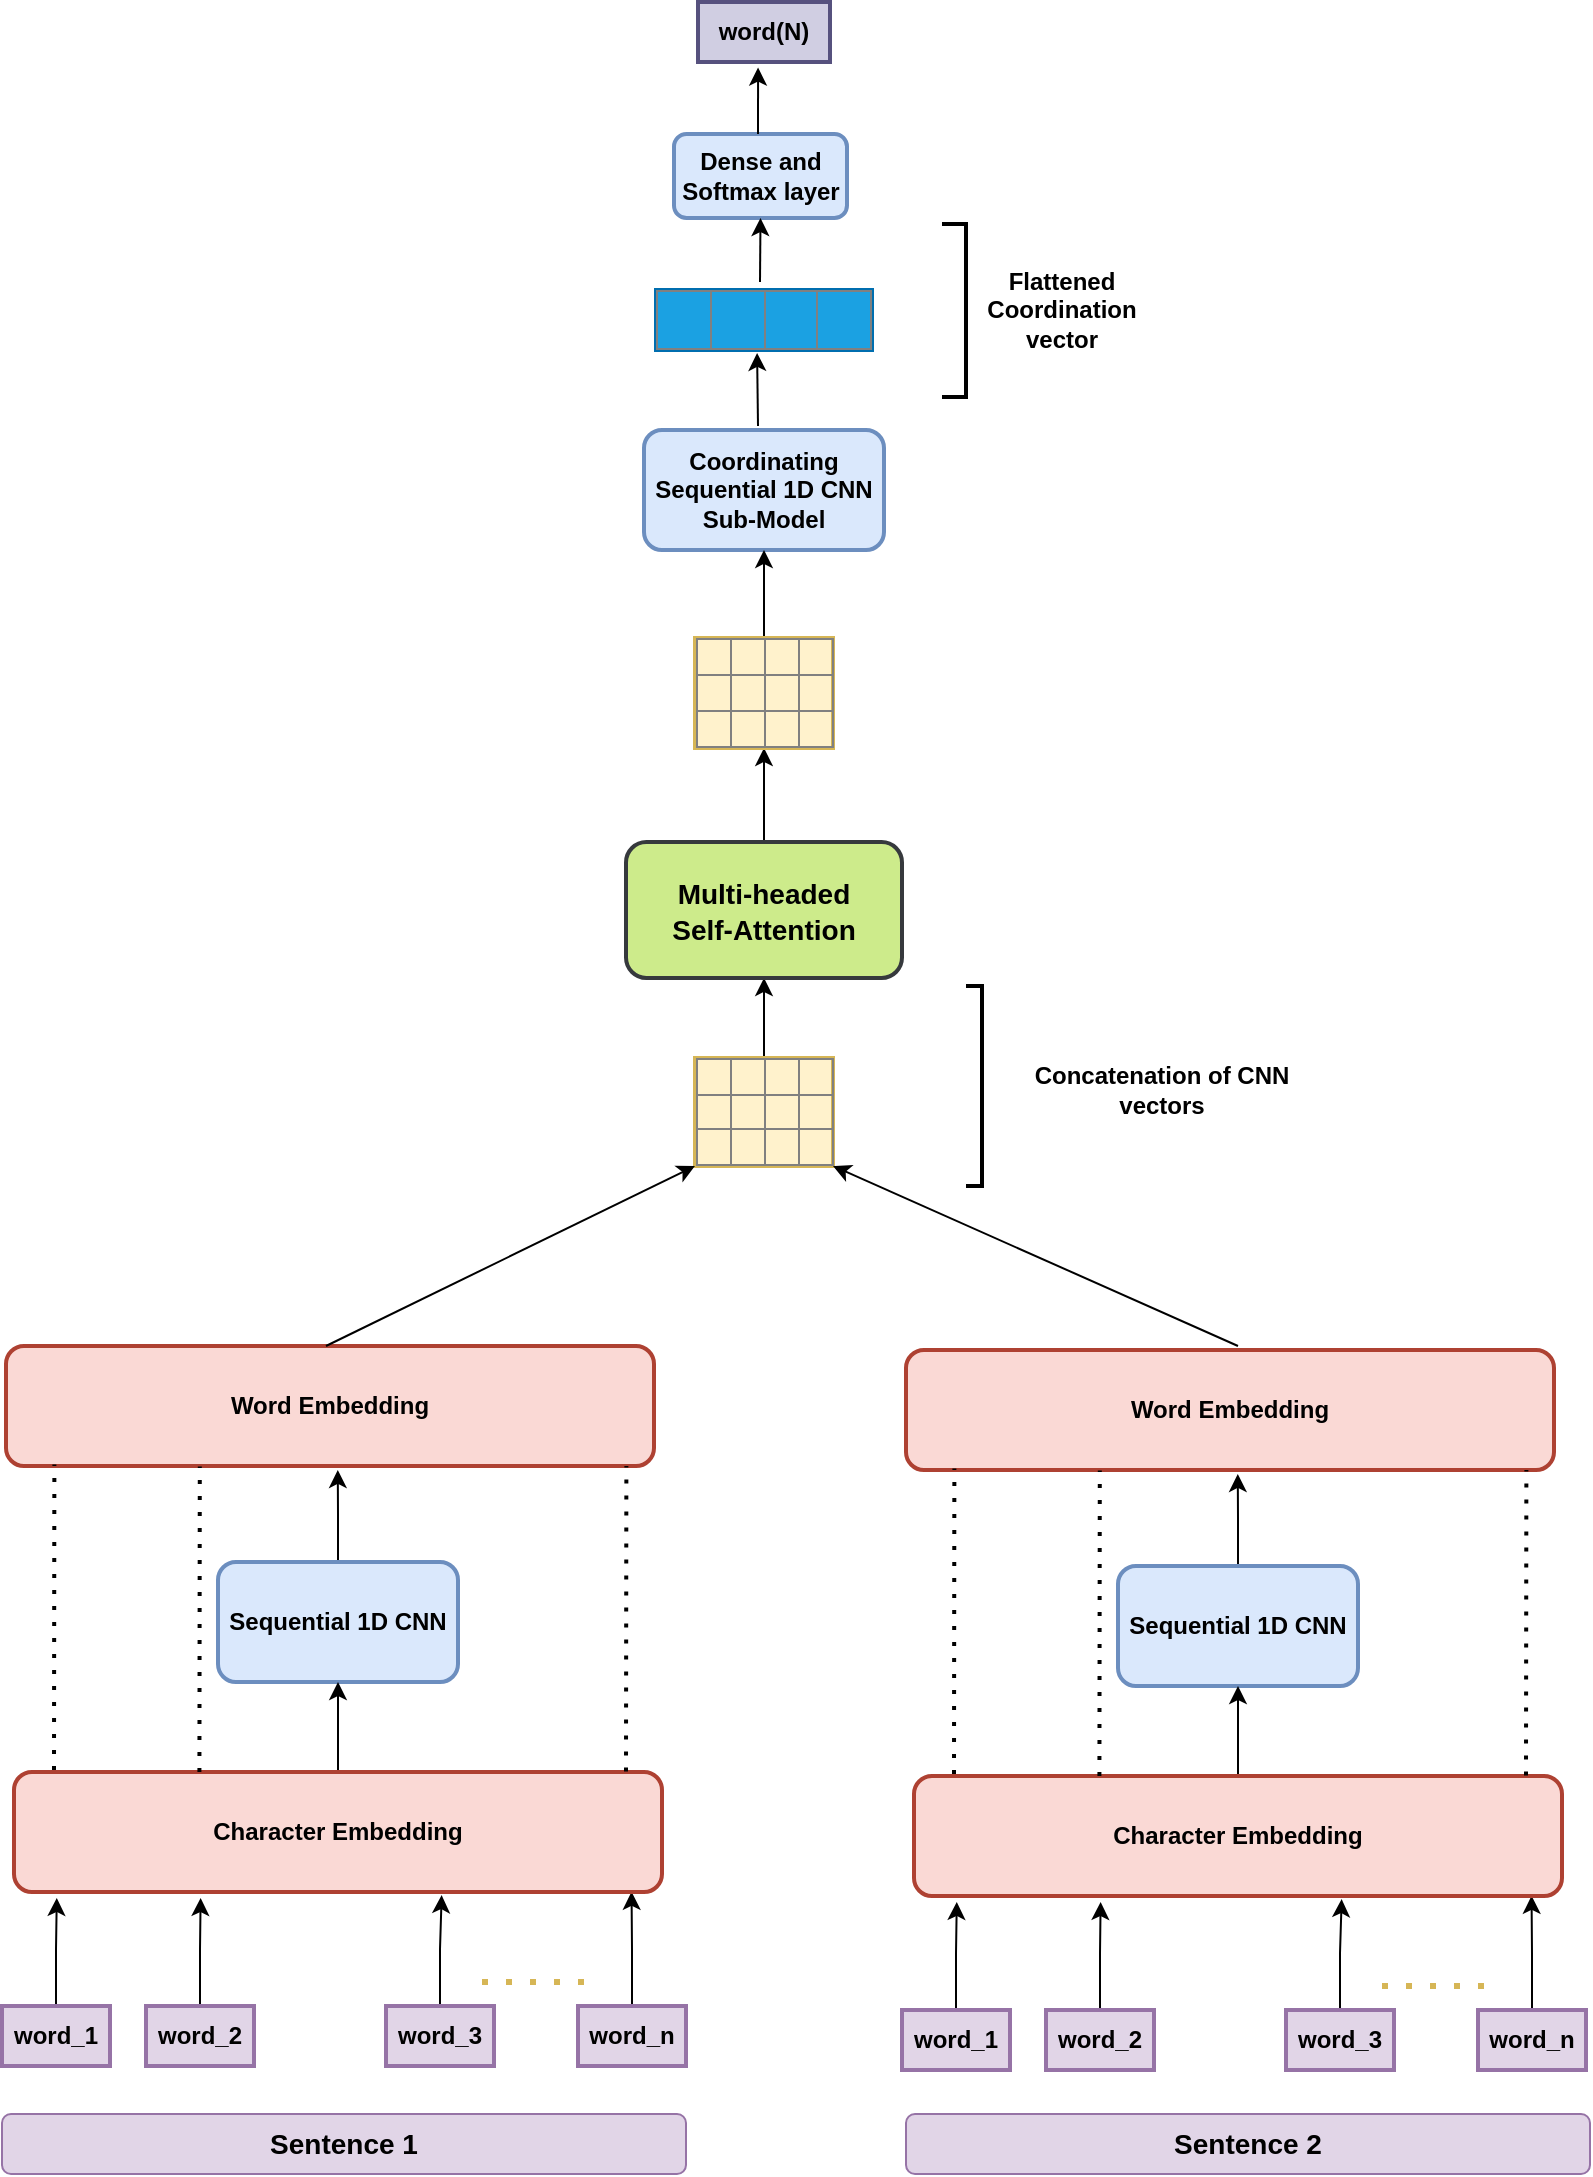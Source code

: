 <mxfile version="14.4.6" type="github">
  <diagram name="Page-1" id="74e2e168-ea6b-b213-b513-2b3c1d86103e">
    <mxGraphModel dx="1422" dy="1644" grid="1" gridSize="6" guides="1" tooltips="1" connect="1" arrows="1" fold="1" page="1" pageScale="1" pageWidth="1100" pageHeight="850" background="#ffffff" math="0" shadow="0">
      <root>
        <mxCell id="0" />
        <mxCell id="1" parent="0" />
        <mxCell id="CmSFOAhmEHpyUgrgbaQ9-9" style="edgeStyle=orthogonalEdgeStyle;rounded=0;orthogonalLoop=1;jettySize=auto;html=1;exitX=0.5;exitY=0;exitDx=0;exitDy=0;entryX=0.066;entryY=1.05;entryDx=0;entryDy=0;entryPerimeter=0;" edge="1" parent="1" source="LJahTC6diqRqFsttiNx0-31" target="CmSFOAhmEHpyUgrgbaQ9-3">
          <mxGeometry relative="1" as="geometry" />
        </mxCell>
        <mxCell id="LJahTC6diqRqFsttiNx0-31" value="&lt;b&gt;word_1&lt;/b&gt;" style="rounded=0;whiteSpace=wrap;html=1;strokeWidth=2;fillColor=#e1d5e7;strokeColor=#9673a6;" parent="1" vertex="1">
          <mxGeometry x="126" y="672" width="54" height="30" as="geometry" />
        </mxCell>
        <mxCell id="CmSFOAhmEHpyUgrgbaQ9-15" style="edgeStyle=orthogonalEdgeStyle;rounded=0;orthogonalLoop=1;jettySize=auto;html=1;exitX=0.5;exitY=0;exitDx=0;exitDy=0;entryX=0.288;entryY=1.05;entryDx=0;entryDy=0;entryPerimeter=0;" edge="1" parent="1" source="LJahTC6diqRqFsttiNx0-32" target="CmSFOAhmEHpyUgrgbaQ9-3">
          <mxGeometry relative="1" as="geometry" />
        </mxCell>
        <mxCell id="LJahTC6diqRqFsttiNx0-32" value="&lt;b&gt;word_2&lt;/b&gt;" style="rounded=0;whiteSpace=wrap;html=1;strokeWidth=2;fillColor=#e1d5e7;strokeColor=#9673a6;" parent="1" vertex="1">
          <mxGeometry x="198" y="672" width="54" height="30" as="geometry" />
        </mxCell>
        <mxCell id="CmSFOAhmEHpyUgrgbaQ9-11" style="edgeStyle=orthogonalEdgeStyle;rounded=0;orthogonalLoop=1;jettySize=auto;html=1;exitX=0.5;exitY=0;exitDx=0;exitDy=0;entryX=0.66;entryY=1.026;entryDx=0;entryDy=0;entryPerimeter=0;" edge="1" parent="1" source="LJahTC6diqRqFsttiNx0-33" target="CmSFOAhmEHpyUgrgbaQ9-3">
          <mxGeometry relative="1" as="geometry" />
        </mxCell>
        <mxCell id="LJahTC6diqRqFsttiNx0-33" value="&lt;b&gt;word_3&lt;/b&gt;" style="rounded=0;whiteSpace=wrap;html=1;strokeWidth=2;fillColor=#e1d5e7;strokeColor=#9673a6;" parent="1" vertex="1">
          <mxGeometry x="318" y="672" width="54" height="30" as="geometry" />
        </mxCell>
        <mxCell id="CmSFOAhmEHpyUgrgbaQ9-12" style="edgeStyle=orthogonalEdgeStyle;rounded=0;orthogonalLoop=1;jettySize=auto;html=1;exitX=0.5;exitY=0;exitDx=0;exitDy=0;entryX=0.953;entryY=0.998;entryDx=0;entryDy=0;entryPerimeter=0;" edge="1" parent="1" source="LJahTC6diqRqFsttiNx0-34" target="CmSFOAhmEHpyUgrgbaQ9-3">
          <mxGeometry relative="1" as="geometry" />
        </mxCell>
        <mxCell id="LJahTC6diqRqFsttiNx0-34" value="&lt;b&gt;word_n&lt;/b&gt;" style="rounded=0;whiteSpace=wrap;html=1;strokeWidth=2;fillColor=#e1d5e7;strokeColor=#9673a6;" parent="1" vertex="1">
          <mxGeometry x="414" y="672" width="54" height="30" as="geometry" />
        </mxCell>
        <mxCell id="LJahTC6diqRqFsttiNx0-38" value="" style="endArrow=none;dashed=1;html=1;dashPattern=1 3;strokeWidth=3;fillColor=#fff2cc;strokeColor=#d6b656;endSize=12;startSize=12;" parent="1" edge="1">
          <mxGeometry width="50" height="50" relative="1" as="geometry">
            <mxPoint x="366" y="660" as="sourcePoint" />
            <mxPoint x="426" y="660" as="targetPoint" />
          </mxGeometry>
        </mxCell>
        <mxCell id="CmSFOAhmEHpyUgrgbaQ9-8" style="edgeStyle=orthogonalEdgeStyle;rounded=0;orthogonalLoop=1;jettySize=auto;html=1;exitX=0.5;exitY=0;exitDx=0;exitDy=0;entryX=0.512;entryY=1.033;entryDx=0;entryDy=0;entryPerimeter=0;" edge="1" parent="1" source="LJahTC6diqRqFsttiNx0-42" target="CmSFOAhmEHpyUgrgbaQ9-4">
          <mxGeometry relative="1" as="geometry" />
        </mxCell>
        <mxCell id="LJahTC6diqRqFsttiNx0-42" value="&lt;b&gt;Sequential 1D CNN&lt;br&gt;&lt;/b&gt;" style="rounded=1;whiteSpace=wrap;html=1;strokeWidth=2;fillColor=#dae8fc;strokeColor=#6c8ebf;" parent="1" vertex="1">
          <mxGeometry x="234" y="450" width="120" height="60" as="geometry" />
        </mxCell>
        <mxCell id="CmSFOAhmEHpyUgrgbaQ9-38" style="edgeStyle=orthogonalEdgeStyle;rounded=0;orthogonalLoop=1;jettySize=auto;html=1;exitX=0.5;exitY=0;exitDx=0;exitDy=0;entryX=0.5;entryY=1;entryDx=0;entryDy=0;" edge="1" parent="1" source="LJahTC6diqRqFsttiNx0-48" target="LJahTC6diqRqFsttiNx0-95">
          <mxGeometry relative="1" as="geometry" />
        </mxCell>
        <mxCell id="LJahTC6diqRqFsttiNx0-48" value="&lt;table border=&quot;1&quot; width=&quot;100%&quot; style=&quot;width: 100% ; height: 100% ; border-collapse: collapse&quot;&gt;&lt;tbody&gt;&lt;tr&gt;&lt;td align=&quot;center&quot;&gt;&lt;/td&gt;&lt;td align=&quot;center&quot;&gt;&lt;br&gt;&lt;/td&gt;&lt;td align=&quot;center&quot;&gt;&lt;/td&gt;&lt;td&gt;&lt;br&gt;&lt;/td&gt;&lt;/tr&gt;&lt;tr&gt;&lt;td align=&quot;center&quot;&gt;&lt;br&gt;&lt;/td&gt;&lt;td align=&quot;center&quot;&gt;&lt;/td&gt;&lt;td align=&quot;center&quot;&gt;&lt;/td&gt;&lt;td&gt;&lt;br&gt;&lt;/td&gt;&lt;/tr&gt;&lt;tr&gt;&lt;td align=&quot;center&quot;&gt;&lt;/td&gt;&lt;td align=&quot;center&quot;&gt;&lt;/td&gt;&lt;td align=&quot;center&quot;&gt;&lt;br&gt;&lt;/td&gt;&lt;td&gt;&lt;br&gt;&lt;/td&gt;&lt;/tr&gt;&lt;/tbody&gt;&lt;/table&gt;" style="text;html=1;strokeColor=#d6b656;fillColor=#fff2cc;overflow=fill;strokeWidth=2;verticalAlign=bottom;" parent="1" vertex="1">
          <mxGeometry x="472.5" y="198" width="69" height="54" as="geometry" />
        </mxCell>
        <mxCell id="LJahTC6diqRqFsttiNx0-55" value="&lt;b&gt;Coordinating&lt;br&gt;Sequential 1D CNN&lt;br&gt;Sub-Model&lt;/b&gt;" style="rounded=1;whiteSpace=wrap;html=1;strokeWidth=2;fillColor=#dae8fc;strokeColor=#6c8ebf;" parent="1" vertex="1">
          <mxGeometry x="447" y="-116" width="120" height="60" as="geometry" />
        </mxCell>
        <mxCell id="LJahTC6diqRqFsttiNx0-88" value="&lt;table border=&quot;1&quot; width=&quot;100%&quot; style=&quot;width: 100% ; height: 100% ; border-collapse: collapse&quot;&gt;&lt;tbody&gt;&lt;tr&gt;&lt;td align=&quot;center&quot;&gt;&lt;br&gt;&lt;/td&gt;&lt;td align=&quot;center&quot;&gt;&lt;br&gt;&lt;/td&gt;&lt;td align=&quot;center&quot;&gt;&lt;/td&gt;&lt;td&gt;&lt;br&gt;&lt;/td&gt;&lt;/tr&gt;&lt;/tbody&gt;&lt;/table&gt;" style="text;html=1;overflow=fill;fillColor=#1ba1e2;strokeWidth=2;strokeColor=#006EAF;fontColor=#ffffff;" parent="1" vertex="1">
          <mxGeometry x="453" y="-186" width="108" height="30" as="geometry" />
        </mxCell>
        <mxCell id="LJahTC6diqRqFsttiNx0-89" value="" style="endArrow=classic;html=1;strokeWidth=1;entryX=0.468;entryY=1.048;entryDx=0;entryDy=0;entryPerimeter=0;" parent="1" target="LJahTC6diqRqFsttiNx0-88" edge="1">
          <mxGeometry width="50" height="50" relative="1" as="geometry">
            <mxPoint x="504" y="-118" as="sourcePoint" />
            <mxPoint x="554" y="-168" as="targetPoint" />
          </mxGeometry>
        </mxCell>
        <mxCell id="LJahTC6diqRqFsttiNx0-90" value="&lt;b&gt;Dense and&lt;br&gt;Softmax layer&lt;/b&gt;" style="rounded=1;whiteSpace=wrap;html=1;strokeWidth=2;fillColor=#dae8fc;strokeColor=#6c8ebf;" parent="1" vertex="1">
          <mxGeometry x="462" y="-264" width="86.5" height="42" as="geometry" />
        </mxCell>
        <mxCell id="LJahTC6diqRqFsttiNx0-91" value="" style="endArrow=classic;html=1;strokeWidth=1;entryX=0.5;entryY=1;entryDx=0;entryDy=0;" parent="1" target="LJahTC6diqRqFsttiNx0-90" edge="1">
          <mxGeometry width="50" height="50" relative="1" as="geometry">
            <mxPoint x="505" y="-190" as="sourcePoint" />
            <mxPoint x="554" y="-240" as="targetPoint" />
          </mxGeometry>
        </mxCell>
        <mxCell id="LJahTC6diqRqFsttiNx0-92" value="&lt;b&gt;word(N)&lt;/b&gt;" style="rounded=0;whiteSpace=wrap;html=1;strokeWidth=2;fillColor=#d0cee2;strokeColor=#56517e;" parent="1" vertex="1">
          <mxGeometry x="474" y="-330" width="66" height="30" as="geometry" />
        </mxCell>
        <mxCell id="LJahTC6diqRqFsttiNx0-93" value="" style="endArrow=classic;html=1;strokeWidth=1;entryX=0.455;entryY=1.093;entryDx=0;entryDy=0;entryPerimeter=0;" parent="1" target="LJahTC6diqRqFsttiNx0-92" edge="1">
          <mxGeometry width="50" height="50" relative="1" as="geometry">
            <mxPoint x="504" y="-264" as="sourcePoint" />
            <mxPoint x="554" y="-314" as="targetPoint" />
          </mxGeometry>
        </mxCell>
        <mxCell id="CmSFOAhmEHpyUgrgbaQ9-40" style="edgeStyle=orthogonalEdgeStyle;rounded=0;orthogonalLoop=1;jettySize=auto;html=1;exitX=0.5;exitY=0;exitDx=0;exitDy=0;entryX=0.5;entryY=1;entryDx=0;entryDy=0;" edge="1" parent="1" source="LJahTC6diqRqFsttiNx0-95" target="CmSFOAhmEHpyUgrgbaQ9-39">
          <mxGeometry relative="1" as="geometry" />
        </mxCell>
        <mxCell id="LJahTC6diqRqFsttiNx0-95" value="&lt;b&gt;&lt;font style=&quot;font-size: 14px&quot;&gt;Multi-headed &lt;br&gt;Self-Attention&lt;/font&gt;&lt;/b&gt;" style="rounded=1;whiteSpace=wrap;html=1;strokeWidth=2;fillColor=#cdeb8b;strokeColor=#36393d;fontSize=15;" parent="1" vertex="1">
          <mxGeometry x="438" y="90" width="138" height="68" as="geometry" />
        </mxCell>
        <mxCell id="LJahTC6diqRqFsttiNx0-109" value="" style="strokeWidth=2;html=1;shape=mxgraph.flowchart.annotation_1;align=left;pointerEvents=1;fillColor=#ffffff;gradientColor=#ffffff;rotation=-180;" parent="1" vertex="1">
          <mxGeometry x="596" y="-219" width="12" height="86.5" as="geometry" />
        </mxCell>
        <mxCell id="LJahTC6diqRqFsttiNx0-116" value="&lt;b&gt;Flattened Coordination vector&lt;/b&gt;" style="text;html=1;strokeColor=none;fillColor=none;align=center;verticalAlign=middle;whiteSpace=wrap;rounded=0;" parent="1" vertex="1">
          <mxGeometry x="636" y="-186" width="40" height="20" as="geometry" />
        </mxCell>
        <mxCell id="CmSFOAhmEHpyUgrgbaQ9-6" style="edgeStyle=orthogonalEdgeStyle;rounded=0;orthogonalLoop=1;jettySize=auto;html=1;exitX=0.5;exitY=0;exitDx=0;exitDy=0;" edge="1" parent="1" source="CmSFOAhmEHpyUgrgbaQ9-3" target="LJahTC6diqRqFsttiNx0-42">
          <mxGeometry relative="1" as="geometry" />
        </mxCell>
        <mxCell id="CmSFOAhmEHpyUgrgbaQ9-3" value="&lt;b&gt;Character Embedding&lt;br&gt;&lt;/b&gt;" style="rounded=1;whiteSpace=wrap;html=1;strokeWidth=2;fillColor=#fad9d5;strokeColor=#ae4132;" vertex="1" parent="1">
          <mxGeometry x="132" y="555" width="324" height="60" as="geometry" />
        </mxCell>
        <mxCell id="CmSFOAhmEHpyUgrgbaQ9-4" value="&lt;b&gt;Word Embedding&lt;br&gt;&lt;/b&gt;" style="rounded=1;whiteSpace=wrap;html=1;strokeWidth=2;fillColor=#fad9d5;strokeColor=#ae4132;" vertex="1" parent="1">
          <mxGeometry x="128" y="342" width="324" height="60" as="geometry" />
        </mxCell>
        <mxCell id="CmSFOAhmEHpyUgrgbaQ9-13" value="" style="endArrow=none;dashed=1;html=1;dashPattern=1 3;strokeWidth=2;entryX=0.087;entryY=1.005;entryDx=0;entryDy=0;entryPerimeter=0;" edge="1" parent="1">
          <mxGeometry width="50" height="50" relative="1" as="geometry">
            <mxPoint x="152" y="554" as="sourcePoint" />
            <mxPoint x="152.188" y="401.3" as="targetPoint" />
          </mxGeometry>
        </mxCell>
        <mxCell id="CmSFOAhmEHpyUgrgbaQ9-14" value="" style="endArrow=none;dashed=1;html=1;dashPattern=1 3;strokeWidth=2;entryX=0.087;entryY=1.005;entryDx=0;entryDy=0;entryPerimeter=0;" edge="1" parent="1">
          <mxGeometry width="50" height="50" relative="1" as="geometry">
            <mxPoint x="224.71" y="555" as="sourcePoint" />
            <mxPoint x="224.898" y="402.3" as="targetPoint" />
          </mxGeometry>
        </mxCell>
        <mxCell id="CmSFOAhmEHpyUgrgbaQ9-16" value="" style="endArrow=none;dashed=1;html=1;dashPattern=1 3;strokeWidth=2;entryX=0.087;entryY=1.005;entryDx=0;entryDy=0;entryPerimeter=0;" edge="1" parent="1">
          <mxGeometry width="50" height="50" relative="1" as="geometry">
            <mxPoint x="438" y="554.7" as="sourcePoint" />
            <mxPoint x="438.188" y="402.0" as="targetPoint" />
          </mxGeometry>
        </mxCell>
        <mxCell id="CmSFOAhmEHpyUgrgbaQ9-17" style="edgeStyle=orthogonalEdgeStyle;rounded=0;orthogonalLoop=1;jettySize=auto;html=1;exitX=0.5;exitY=0;exitDx=0;exitDy=0;entryX=0.066;entryY=1.05;entryDx=0;entryDy=0;entryPerimeter=0;" edge="1" source="CmSFOAhmEHpyUgrgbaQ9-18" target="CmSFOAhmEHpyUgrgbaQ9-29" parent="1">
          <mxGeometry relative="1" as="geometry" />
        </mxCell>
        <mxCell id="CmSFOAhmEHpyUgrgbaQ9-18" value="&lt;b&gt;word_1&lt;/b&gt;" style="rounded=0;whiteSpace=wrap;html=1;strokeWidth=2;fillColor=#e1d5e7;strokeColor=#9673a6;" vertex="1" parent="1">
          <mxGeometry x="576" y="674" width="54" height="30" as="geometry" />
        </mxCell>
        <mxCell id="CmSFOAhmEHpyUgrgbaQ9-19" style="edgeStyle=orthogonalEdgeStyle;rounded=0;orthogonalLoop=1;jettySize=auto;html=1;exitX=0.5;exitY=0;exitDx=0;exitDy=0;entryX=0.288;entryY=1.05;entryDx=0;entryDy=0;entryPerimeter=0;" edge="1" source="CmSFOAhmEHpyUgrgbaQ9-20" target="CmSFOAhmEHpyUgrgbaQ9-29" parent="1">
          <mxGeometry relative="1" as="geometry" />
        </mxCell>
        <mxCell id="CmSFOAhmEHpyUgrgbaQ9-20" value="&lt;b&gt;word_2&lt;/b&gt;" style="rounded=0;whiteSpace=wrap;html=1;strokeWidth=2;fillColor=#e1d5e7;strokeColor=#9673a6;" vertex="1" parent="1">
          <mxGeometry x="648" y="674" width="54" height="30" as="geometry" />
        </mxCell>
        <mxCell id="CmSFOAhmEHpyUgrgbaQ9-21" style="edgeStyle=orthogonalEdgeStyle;rounded=0;orthogonalLoop=1;jettySize=auto;html=1;exitX=0.5;exitY=0;exitDx=0;exitDy=0;entryX=0.66;entryY=1.026;entryDx=0;entryDy=0;entryPerimeter=0;" edge="1" source="CmSFOAhmEHpyUgrgbaQ9-22" target="CmSFOAhmEHpyUgrgbaQ9-29" parent="1">
          <mxGeometry relative="1" as="geometry" />
        </mxCell>
        <mxCell id="CmSFOAhmEHpyUgrgbaQ9-22" value="&lt;b&gt;word_3&lt;/b&gt;" style="rounded=0;whiteSpace=wrap;html=1;strokeWidth=2;fillColor=#e1d5e7;strokeColor=#9673a6;" vertex="1" parent="1">
          <mxGeometry x="768" y="674" width="54" height="30" as="geometry" />
        </mxCell>
        <mxCell id="CmSFOAhmEHpyUgrgbaQ9-23" style="edgeStyle=orthogonalEdgeStyle;rounded=0;orthogonalLoop=1;jettySize=auto;html=1;exitX=0.5;exitY=0;exitDx=0;exitDy=0;entryX=0.953;entryY=0.998;entryDx=0;entryDy=0;entryPerimeter=0;" edge="1" source="CmSFOAhmEHpyUgrgbaQ9-24" target="CmSFOAhmEHpyUgrgbaQ9-29" parent="1">
          <mxGeometry relative="1" as="geometry" />
        </mxCell>
        <mxCell id="CmSFOAhmEHpyUgrgbaQ9-24" value="&lt;b&gt;word_n&lt;/b&gt;" style="rounded=0;whiteSpace=wrap;html=1;strokeWidth=2;fillColor=#e1d5e7;strokeColor=#9673a6;" vertex="1" parent="1">
          <mxGeometry x="864" y="674" width="54" height="30" as="geometry" />
        </mxCell>
        <mxCell id="CmSFOAhmEHpyUgrgbaQ9-25" value="" style="endArrow=none;dashed=1;html=1;dashPattern=1 3;strokeWidth=3;fillColor=#fff2cc;strokeColor=#d6b656;endSize=12;startSize=12;" edge="1" parent="1">
          <mxGeometry width="50" height="50" relative="1" as="geometry">
            <mxPoint x="816" y="662" as="sourcePoint" />
            <mxPoint x="876" y="662" as="targetPoint" />
          </mxGeometry>
        </mxCell>
        <mxCell id="CmSFOAhmEHpyUgrgbaQ9-26" style="edgeStyle=orthogonalEdgeStyle;rounded=0;orthogonalLoop=1;jettySize=auto;html=1;exitX=0.5;exitY=0;exitDx=0;exitDy=0;entryX=0.512;entryY=1.033;entryDx=0;entryDy=0;entryPerimeter=0;" edge="1" source="CmSFOAhmEHpyUgrgbaQ9-27" target="CmSFOAhmEHpyUgrgbaQ9-30" parent="1">
          <mxGeometry relative="1" as="geometry" />
        </mxCell>
        <mxCell id="CmSFOAhmEHpyUgrgbaQ9-27" value="&lt;b&gt;Sequential 1D CNN&lt;br&gt;&lt;/b&gt;" style="rounded=1;whiteSpace=wrap;html=1;strokeWidth=2;fillColor=#dae8fc;strokeColor=#6c8ebf;" vertex="1" parent="1">
          <mxGeometry x="684" y="452" width="120" height="60" as="geometry" />
        </mxCell>
        <mxCell id="CmSFOAhmEHpyUgrgbaQ9-28" style="edgeStyle=orthogonalEdgeStyle;rounded=0;orthogonalLoop=1;jettySize=auto;html=1;exitX=0.5;exitY=0;exitDx=0;exitDy=0;" edge="1" source="CmSFOAhmEHpyUgrgbaQ9-29" target="CmSFOAhmEHpyUgrgbaQ9-27" parent="1">
          <mxGeometry relative="1" as="geometry" />
        </mxCell>
        <mxCell id="CmSFOAhmEHpyUgrgbaQ9-29" value="&lt;b&gt;Character Embedding&lt;br&gt;&lt;/b&gt;" style="rounded=1;whiteSpace=wrap;html=1;strokeWidth=2;fillColor=#fad9d5;strokeColor=#ae4132;" vertex="1" parent="1">
          <mxGeometry x="582" y="557" width="324" height="60" as="geometry" />
        </mxCell>
        <mxCell id="CmSFOAhmEHpyUgrgbaQ9-30" value="&lt;b&gt;Word Embedding&lt;br&gt;&lt;/b&gt;" style="rounded=1;whiteSpace=wrap;html=1;strokeWidth=2;fillColor=#fad9d5;strokeColor=#ae4132;" vertex="1" parent="1">
          <mxGeometry x="578" y="344" width="324" height="60" as="geometry" />
        </mxCell>
        <mxCell id="CmSFOAhmEHpyUgrgbaQ9-31" value="" style="endArrow=none;dashed=1;html=1;dashPattern=1 3;strokeWidth=2;entryX=0.087;entryY=1.005;entryDx=0;entryDy=0;entryPerimeter=0;" edge="1" parent="1">
          <mxGeometry width="50" height="50" relative="1" as="geometry">
            <mxPoint x="602" y="556.0" as="sourcePoint" />
            <mxPoint x="602.188" y="403.3" as="targetPoint" />
          </mxGeometry>
        </mxCell>
        <mxCell id="CmSFOAhmEHpyUgrgbaQ9-32" value="" style="endArrow=none;dashed=1;html=1;dashPattern=1 3;strokeWidth=2;entryX=0.087;entryY=1.005;entryDx=0;entryDy=0;entryPerimeter=0;" edge="1" parent="1">
          <mxGeometry width="50" height="50" relative="1" as="geometry">
            <mxPoint x="674.71" y="557" as="sourcePoint" />
            <mxPoint x="674.898" y="404.3" as="targetPoint" />
          </mxGeometry>
        </mxCell>
        <mxCell id="CmSFOAhmEHpyUgrgbaQ9-33" value="" style="endArrow=none;dashed=1;html=1;dashPattern=1 3;strokeWidth=2;entryX=0.087;entryY=1.005;entryDx=0;entryDy=0;entryPerimeter=0;" edge="1" parent="1">
          <mxGeometry width="50" height="50" relative="1" as="geometry">
            <mxPoint x="888.0" y="556.7" as="sourcePoint" />
            <mxPoint x="888.188" y="404" as="targetPoint" />
          </mxGeometry>
        </mxCell>
        <mxCell id="CmSFOAhmEHpyUgrgbaQ9-34" value="" style="endArrow=classic;html=1;entryX=0;entryY=1;entryDx=0;entryDy=0;" edge="1" parent="1" target="LJahTC6diqRqFsttiNx0-48">
          <mxGeometry width="50" height="50" relative="1" as="geometry">
            <mxPoint x="288" y="342" as="sourcePoint" />
            <mxPoint x="338" y="292" as="targetPoint" />
          </mxGeometry>
        </mxCell>
        <mxCell id="CmSFOAhmEHpyUgrgbaQ9-35" value="" style="endArrow=classic;html=1;entryX=1;entryY=1;entryDx=0;entryDy=0;" edge="1" parent="1" target="LJahTC6diqRqFsttiNx0-48">
          <mxGeometry width="50" height="50" relative="1" as="geometry">
            <mxPoint x="744" y="342" as="sourcePoint" />
            <mxPoint x="696" y="292" as="targetPoint" />
          </mxGeometry>
        </mxCell>
        <mxCell id="CmSFOAhmEHpyUgrgbaQ9-41" value="" style="edgeStyle=orthogonalEdgeStyle;rounded=0;orthogonalLoop=1;jettySize=auto;html=1;" edge="1" parent="1" source="CmSFOAhmEHpyUgrgbaQ9-39" target="LJahTC6diqRqFsttiNx0-55">
          <mxGeometry relative="1" as="geometry" />
        </mxCell>
        <mxCell id="CmSFOAhmEHpyUgrgbaQ9-39" value="&lt;table border=&quot;1&quot; width=&quot;100%&quot; style=&quot;width: 100% ; height: 100% ; border-collapse: collapse&quot;&gt;&lt;tbody&gt;&lt;tr&gt;&lt;td align=&quot;center&quot;&gt;&lt;/td&gt;&lt;td align=&quot;center&quot;&gt;&lt;br&gt;&lt;/td&gt;&lt;td align=&quot;center&quot;&gt;&lt;/td&gt;&lt;td&gt;&lt;br&gt;&lt;/td&gt;&lt;/tr&gt;&lt;tr&gt;&lt;td align=&quot;center&quot;&gt;&lt;br&gt;&lt;/td&gt;&lt;td align=&quot;center&quot;&gt;&lt;/td&gt;&lt;td align=&quot;center&quot;&gt;&lt;/td&gt;&lt;td&gt;&lt;br&gt;&lt;/td&gt;&lt;/tr&gt;&lt;tr&gt;&lt;td align=&quot;center&quot;&gt;&lt;/td&gt;&lt;td align=&quot;center&quot;&gt;&lt;/td&gt;&lt;td align=&quot;center&quot;&gt;&lt;br&gt;&lt;/td&gt;&lt;td&gt;&lt;br&gt;&lt;/td&gt;&lt;/tr&gt;&lt;/tbody&gt;&lt;/table&gt;" style="text;html=1;strokeColor=#d6b656;fillColor=#fff2cc;overflow=fill;strokeWidth=2;verticalAlign=bottom;" vertex="1" parent="1">
          <mxGeometry x="472.5" y="-12" width="69" height="55" as="geometry" />
        </mxCell>
        <mxCell id="CmSFOAhmEHpyUgrgbaQ9-42" value="&lt;b&gt;&lt;font style=&quot;font-size: 14px&quot;&gt;Sentence 1&lt;/font&gt;&lt;/b&gt;" style="rounded=1;whiteSpace=wrap;html=1;fillColor=#e1d5e7;strokeColor=#9673a6;" vertex="1" parent="1">
          <mxGeometry x="126" y="726" width="342" height="30" as="geometry" />
        </mxCell>
        <mxCell id="CmSFOAhmEHpyUgrgbaQ9-43" value="&lt;b&gt;&lt;font style=&quot;font-size: 14px&quot;&gt;Sentence 2&lt;/font&gt;&lt;/b&gt;" style="rounded=1;whiteSpace=wrap;html=1;fillColor=#e1d5e7;strokeColor=#9673a6;" vertex="1" parent="1">
          <mxGeometry x="578" y="726" width="342" height="30" as="geometry" />
        </mxCell>
        <mxCell id="CmSFOAhmEHpyUgrgbaQ9-44" value="" style="strokeWidth=2;html=1;shape=mxgraph.flowchart.annotation_1;align=left;pointerEvents=1;rotation=-180;" vertex="1" parent="1">
          <mxGeometry x="608" y="162" width="8" height="100" as="geometry" />
        </mxCell>
        <mxCell id="CmSFOAhmEHpyUgrgbaQ9-45" value="&lt;b&gt;Concatenation of CNN vectors&lt;/b&gt;" style="text;html=1;strokeColor=none;fillColor=none;align=center;verticalAlign=middle;whiteSpace=wrap;rounded=0;" vertex="1" parent="1">
          <mxGeometry x="632" y="204" width="148" height="20" as="geometry" />
        </mxCell>
      </root>
    </mxGraphModel>
  </diagram>
</mxfile>
